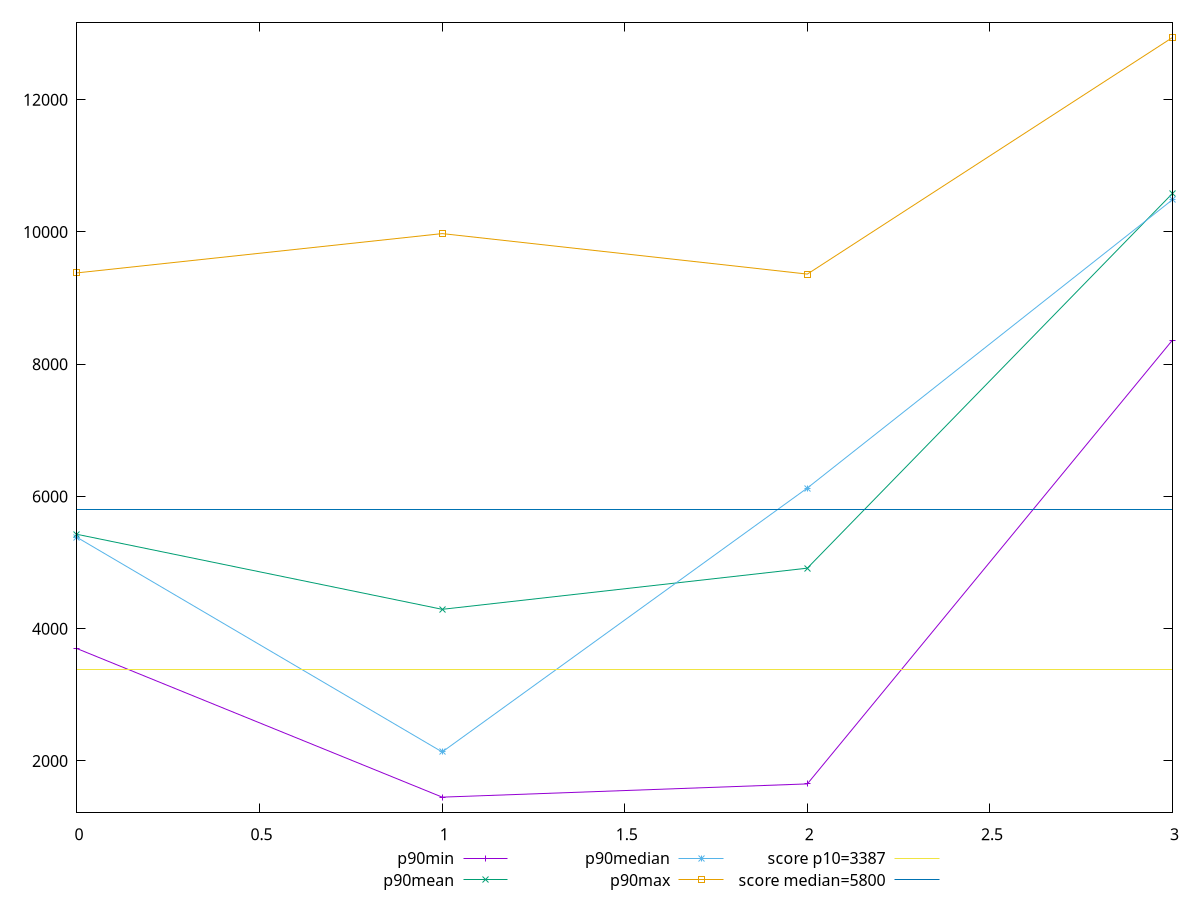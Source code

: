 reset

$p90Min <<EOF
0 3698.8300087513985
1 1452.408
2 1652.7209999999998
3 8365.297991890086
EOF

$p90Mean <<EOF
0 5427.275154234043
1 4293.149702820846
2 4915.772769584273
3 10583.72641429344
EOF

$p90Median <<EOF
0 5381.372369679868
1 2135.7397595079424
2 6127.596190909075
3 10488.830546347901
EOF

$p90Max <<EOF
0 9381.599672794246
1 9975.660470344057
2 9363.1450959155
3 12941.604271974775
EOF

set key outside below
set xrange [0:3]
set yrange [1222.6240745605044:13171.38819741427]
set trange [1222.6240745605044:13171.38819741427]
set terminal svg size 640, 560 enhanced background rgb 'white'
set output "reports/report_00027_2021-02-24T12-40-31.850Z/speed-index/progression/value.svg"

plot $p90Min title "p90min" with linespoints, \
     $p90Mean title "p90mean" with linespoints, \
     $p90Median title "p90median" with linespoints, \
     $p90Max title "p90max" with linespoints, \
     3387 title "score p10=3387", \
     5800 title "score median=5800"

reset
